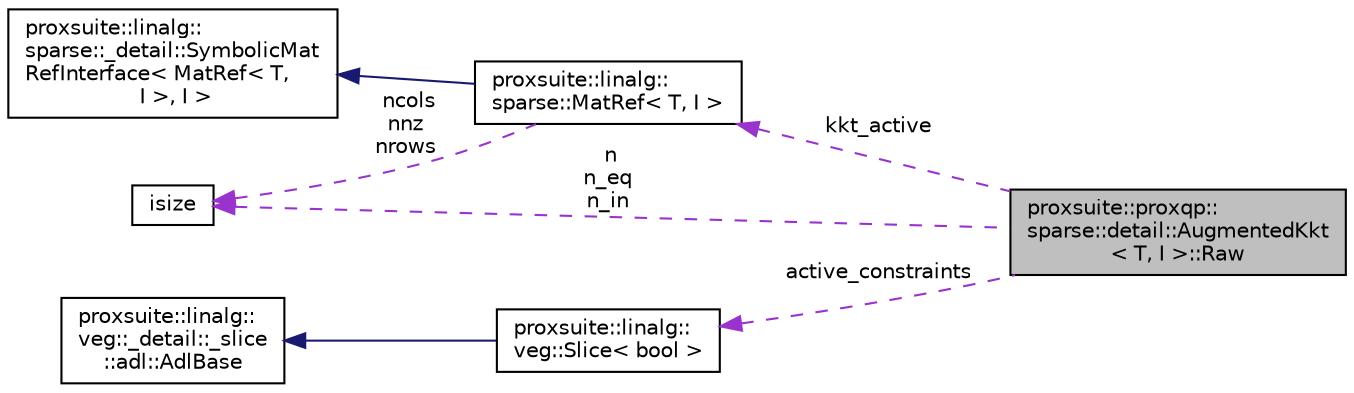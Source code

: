 digraph "proxsuite::proxqp::sparse::detail::AugmentedKkt&lt; T, I &gt;::Raw"
{
 // LATEX_PDF_SIZE
  bgcolor="transparent";
  edge [fontname="Helvetica",fontsize="10",labelfontname="Helvetica",labelfontsize="10"];
  node [fontname="Helvetica",fontsize="10",shape=record];
  rankdir="LR";
  Node1 [label="proxsuite::proxqp::\lsparse::detail::AugmentedKkt\l\< T, I \>::Raw",height=0.2,width=0.4,color="black", fillcolor="grey75", style="filled", fontcolor="black",tooltip=" "];
  Node2 -> Node1 [dir="back",color="darkorchid3",fontsize="10",style="dashed",label=" kkt_active" ,fontname="Helvetica"];
  Node2 [label="proxsuite::linalg::\lsparse::MatRef\< T, I \>",height=0.2,width=0.4,color="black",URL="$structproxsuite_1_1linalg_1_1sparse_1_1_mat_ref.html",tooltip=" "];
  Node3 -> Node2 [dir="back",color="midnightblue",fontsize="10",style="solid",fontname="Helvetica"];
  Node3 [label="proxsuite::linalg::\lsparse::_detail::SymbolicMat\lRefInterface\< MatRef\< T,\l I \>, I \>",height=0.2,width=0.4,color="black",URL="$structproxsuite_1_1linalg_1_1sparse_1_1__detail_1_1_symbolic_mat_ref_interface.html",tooltip=" "];
  Node4 -> Node2 [dir="back",color="darkorchid3",fontsize="10",style="dashed",label=" ncols\nnnz\nnrows" ,fontname="Helvetica"];
  Node4 [label="isize",height=0.2,width=0.4,color="black",tooltip=" "];
  Node5 -> Node1 [dir="back",color="darkorchid3",fontsize="10",style="dashed",label=" active_constraints" ,fontname="Helvetica"];
  Node5 [label="proxsuite::linalg::\lveg::Slice\< bool \>",height=0.2,width=0.4,color="black",URL="$structproxsuite_1_1linalg_1_1veg_1_1_slice.html",tooltip=" "];
  Node6 -> Node5 [dir="back",color="midnightblue",fontsize="10",style="solid",fontname="Helvetica"];
  Node6 [label="proxsuite::linalg::\lveg::_detail::_slice\l::adl::AdlBase",height=0.2,width=0.4,color="black",URL="$structproxsuite_1_1linalg_1_1veg_1_1__detail_1_1__slice_1_1adl_1_1_adl_base.html",tooltip=" "];
  Node4 -> Node1 [dir="back",color="darkorchid3",fontsize="10",style="dashed",label=" n\nn_eq\nn_in" ,fontname="Helvetica"];
}
